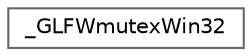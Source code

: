digraph "类继承关系图"
{
 // LATEX_PDF_SIZE
  bgcolor="transparent";
  edge [fontname=Helvetica,fontsize=10,labelfontname=Helvetica,labelfontsize=10];
  node [fontname=Helvetica,fontsize=10,shape=box,height=0.2,width=0.4];
  rankdir="LR";
  Node0 [id="Node000000",label="_GLFWmutexWin32",height=0.2,width=0.4,color="grey40", fillcolor="white", style="filled",URL="$struct___g_l_f_wmutex_win32.html",tooltip=" "];
}
